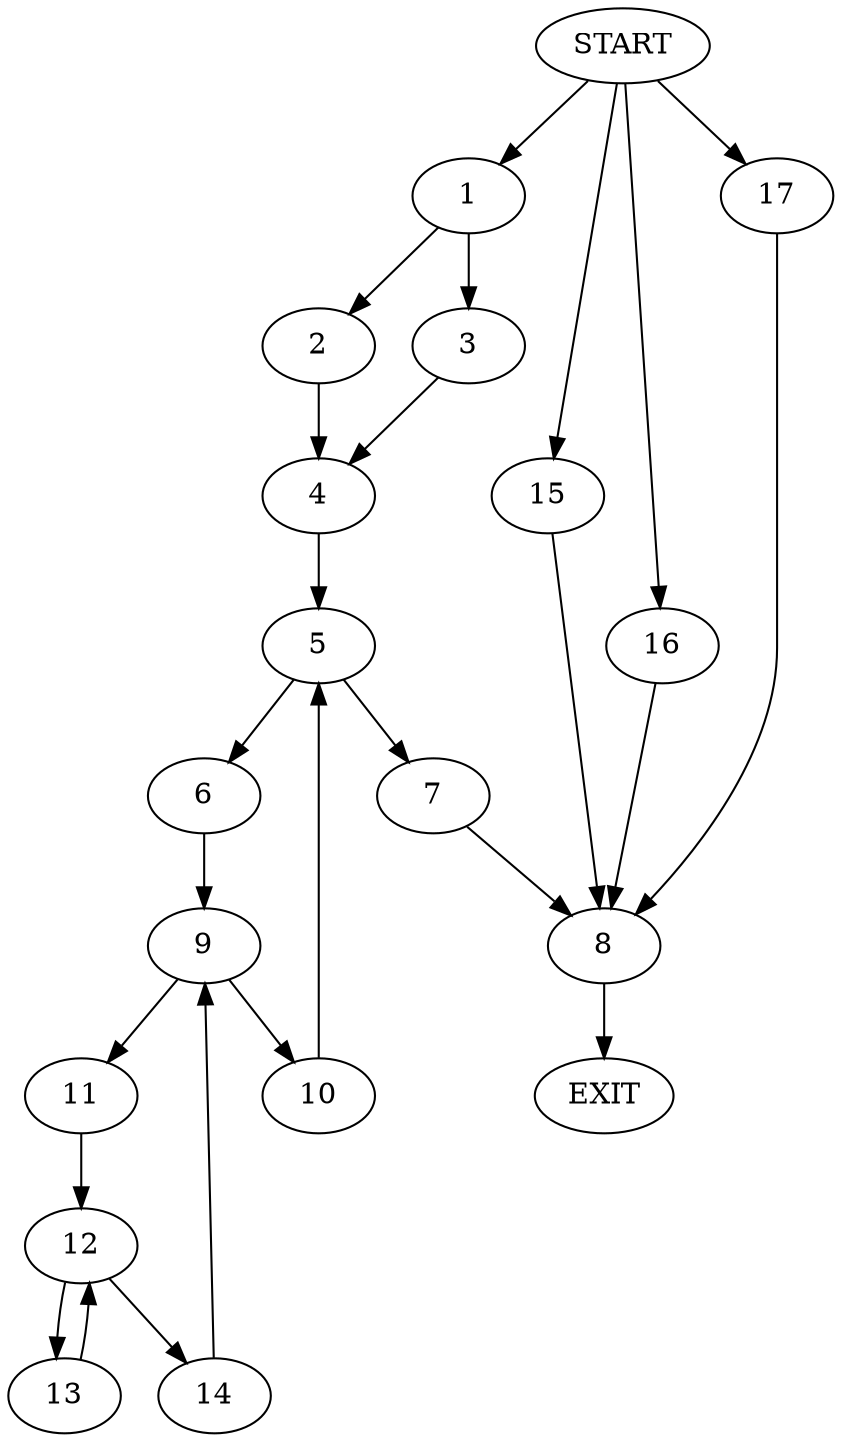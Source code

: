 digraph {
0 [label="START"]
18 [label="EXIT"]
0 -> 1
1 -> 2
1 -> 3
2 -> 4
3 -> 4
4 -> 5
5 -> 6
5 -> 7
7 -> 8
6 -> 9
9 -> 10
9 -> 11
10 -> 5
11 -> 12
12 -> 13
12 -> 14
14 -> 9
13 -> 12
8 -> 18
0 -> 15
15 -> 8
0 -> 16
16 -> 8
0 -> 17
17 -> 8
}
